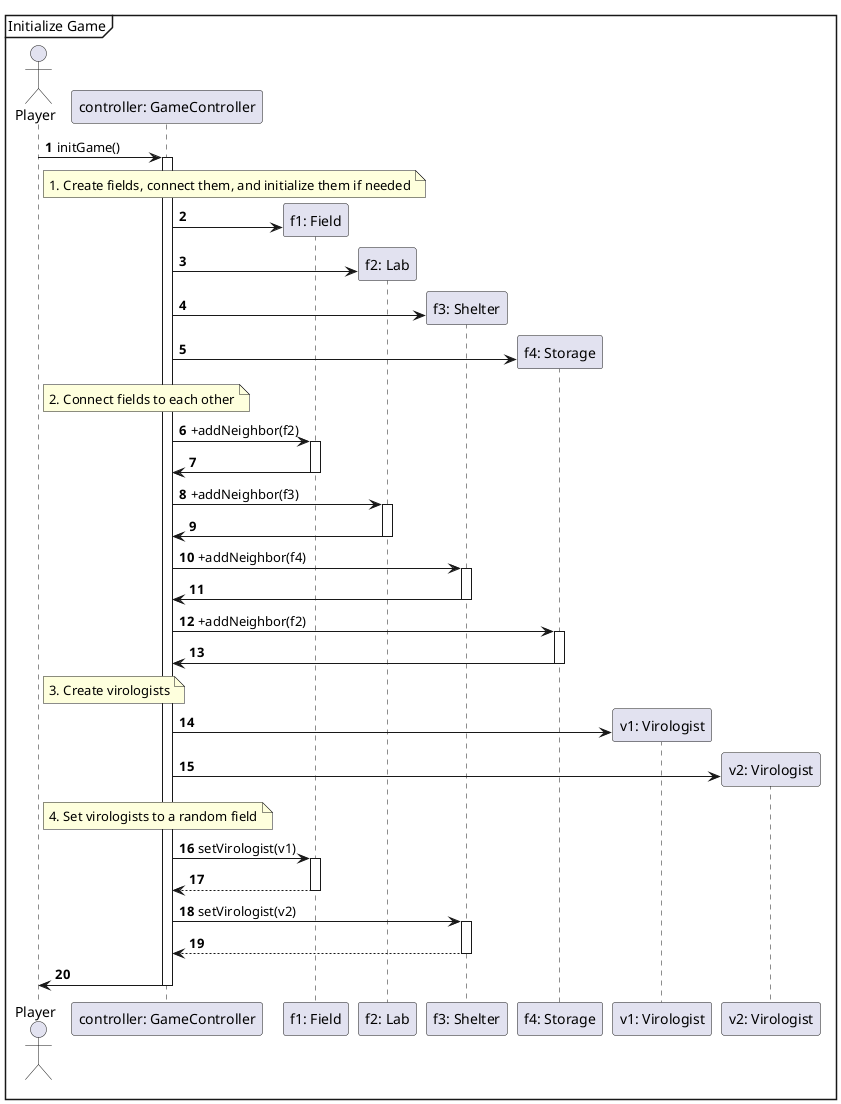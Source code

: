 @startuml
'https://plantuml.com/sequence-diagram

autonumber

mainframe Initialize Game

actor Player
participant "controller: GameController" as GameController
participant "f1: Field" as f1
participant "f2: Lab" as f2
participant "f3: Shelter" as f3
participant "f4: Storage" as f4

participant "v1: Virologist" as v1
participant "v2: Virologist" as v2

Player -> GameController++: initGame()

note right of Player
    1. Create fields, connect them, and initialize them if needed
end note

GameController -> f1**
'ennek itt valahogy nem kéne visszatérnie?
GameController -> f2**
GameController -> f3**
GameController -> f4**

note right of Player
    2. Connect fields to each other
end note

GameController -> f1++: +addNeighbor(f2)
f1 -> GameController--
'Ezeknek itt nemm szaggatottal kéne visszajönni?
GameController -> f2++: +addNeighbor(f3)
f2 -> GameController--
GameController -> f3++: +addNeighbor(f4)
f3 -> GameController--
GameController -> f4++: +addNeighbor(f2)
f4 -> GameController--


note right of Player
    3. Create virologists
end note

GameController -> v1**
GameController -> v2**
note right of Player
    4. Set virologists to a random field
end note
GameController -> f1++: setVirologist(v1)
f1 --> GameController--
GameController -> f3++: setVirologist(v2)
f3 --> GameController--

GameController -> Player--

@enduml

